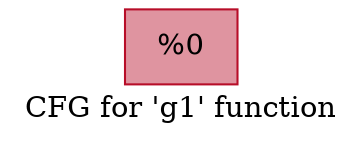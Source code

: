 digraph "CFG for 'g1' function" {
	label="CFG for 'g1' function";

	Node0x55e43dbdae50 [shape=record,color="#b70d28ff", style=filled, fillcolor="#b70d2870",label="{%0 }"];
}
